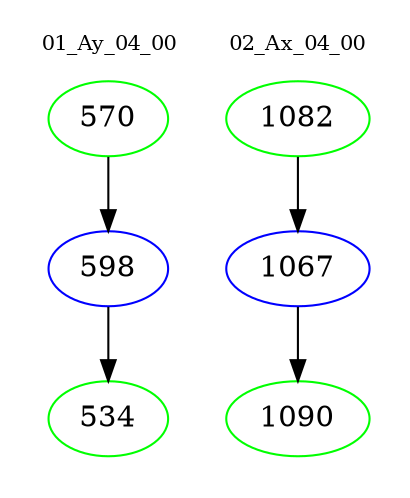 digraph{
subgraph cluster_0 {
color = white
label = "01_Ay_04_00";
fontsize=10;
T0_570 [label="570", color="green"]
T0_570 -> T0_598 [color="black"]
T0_598 [label="598", color="blue"]
T0_598 -> T0_534 [color="black"]
T0_534 [label="534", color="green"]
}
subgraph cluster_1 {
color = white
label = "02_Ax_04_00";
fontsize=10;
T1_1082 [label="1082", color="green"]
T1_1082 -> T1_1067 [color="black"]
T1_1067 [label="1067", color="blue"]
T1_1067 -> T1_1090 [color="black"]
T1_1090 [label="1090", color="green"]
}
}

